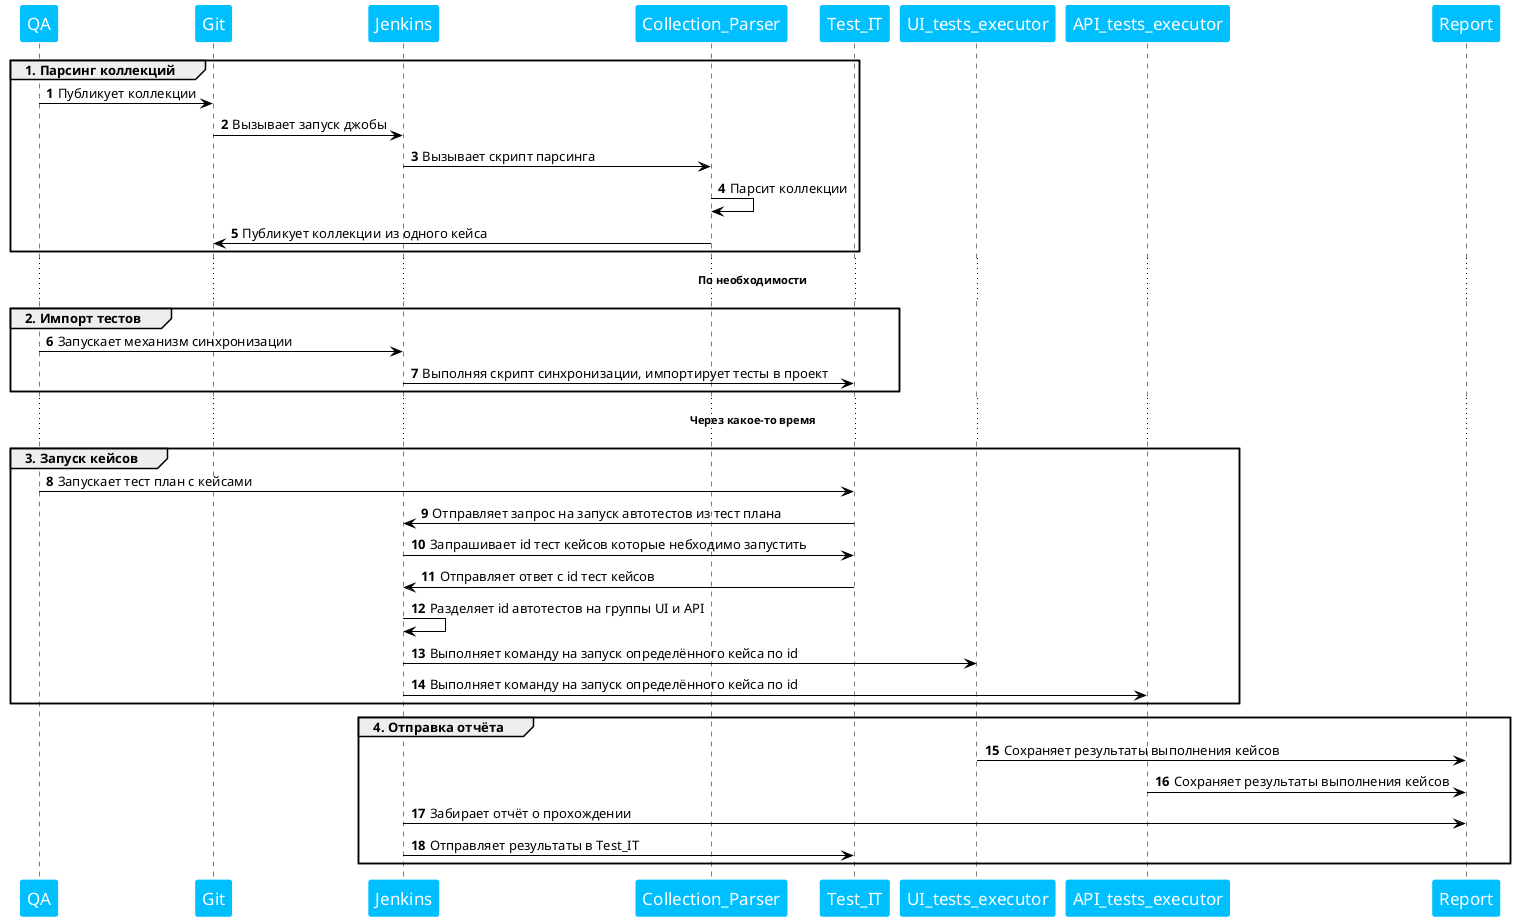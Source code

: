 @startuml
'https://plantuml.com/sequence-diagram

skinparam sequence {
ArrowColor black
ActorBorderColor DeepSkyBlue
ArrowFontName Tahoma

LifeLineBorderColor black
LifeLineBackgroundColor #ffffff

ParticipantBorderColor DeepSkyBlue
ParticipantBackgroundColor DeepSkyBlue
ParticipantFontName Tahoma
ParticipantFontSize 17
ParticipantFontColor #ffffff

}

autonumber
group 1. Парсинг коллекций
QA -> Git: Публикует коллекции
Git -> Jenkins: Вызывает запуск джобы
Jenkins -> Collection_Parser: Вызывает скрипт парсинга
Collection_Parser -> Collection_Parser : Парсит коллекции
Collection_Parser->Git: Публикует коллекции из одного кейса
end
... **По необходимости** ...
group 2. Импорт тестов
QA -> Jenkins: Запускает механизм синхронизации
Jenkins -> Test_IT: Выполняя скрипт синхронизации, импортирует тесты в проект
end
... **Через какое-то время** ...
group 3. Запуск кейсов
QA-> Test_IT: Запускает тест план с кейсами
Test_IT -> Jenkins: Отправляет запрос на запуск автотестов из тест плана
Jenkins -> Test_IT: Запрашивает id тест кейсов которые небходимо запустить
Test_IT -> Jenkins: Отправляет ответ с id тест кейсов
Jenkins -> Jenkins: Разделяет id автотестов на группы UI и API
Jenkins -> UI_tests_executor: Выполняет команду на запуск определённого кейса по id
Jenkins -> API_tests_executor: Выполняет команду на запуск определённого кейса по id
end
group 4. Отправка отчёта
UI_tests_executor -> Report: Сохраняет результаты выполнения кейсов
API_tests_executor -> Report: Сохраняет результаты выполнения кейсов
Jenkins -> Report : Забирает отчёт о прохождении
Jenkins -> Test_IT: Отправляет результаты в Test_IT
end


@enduml
